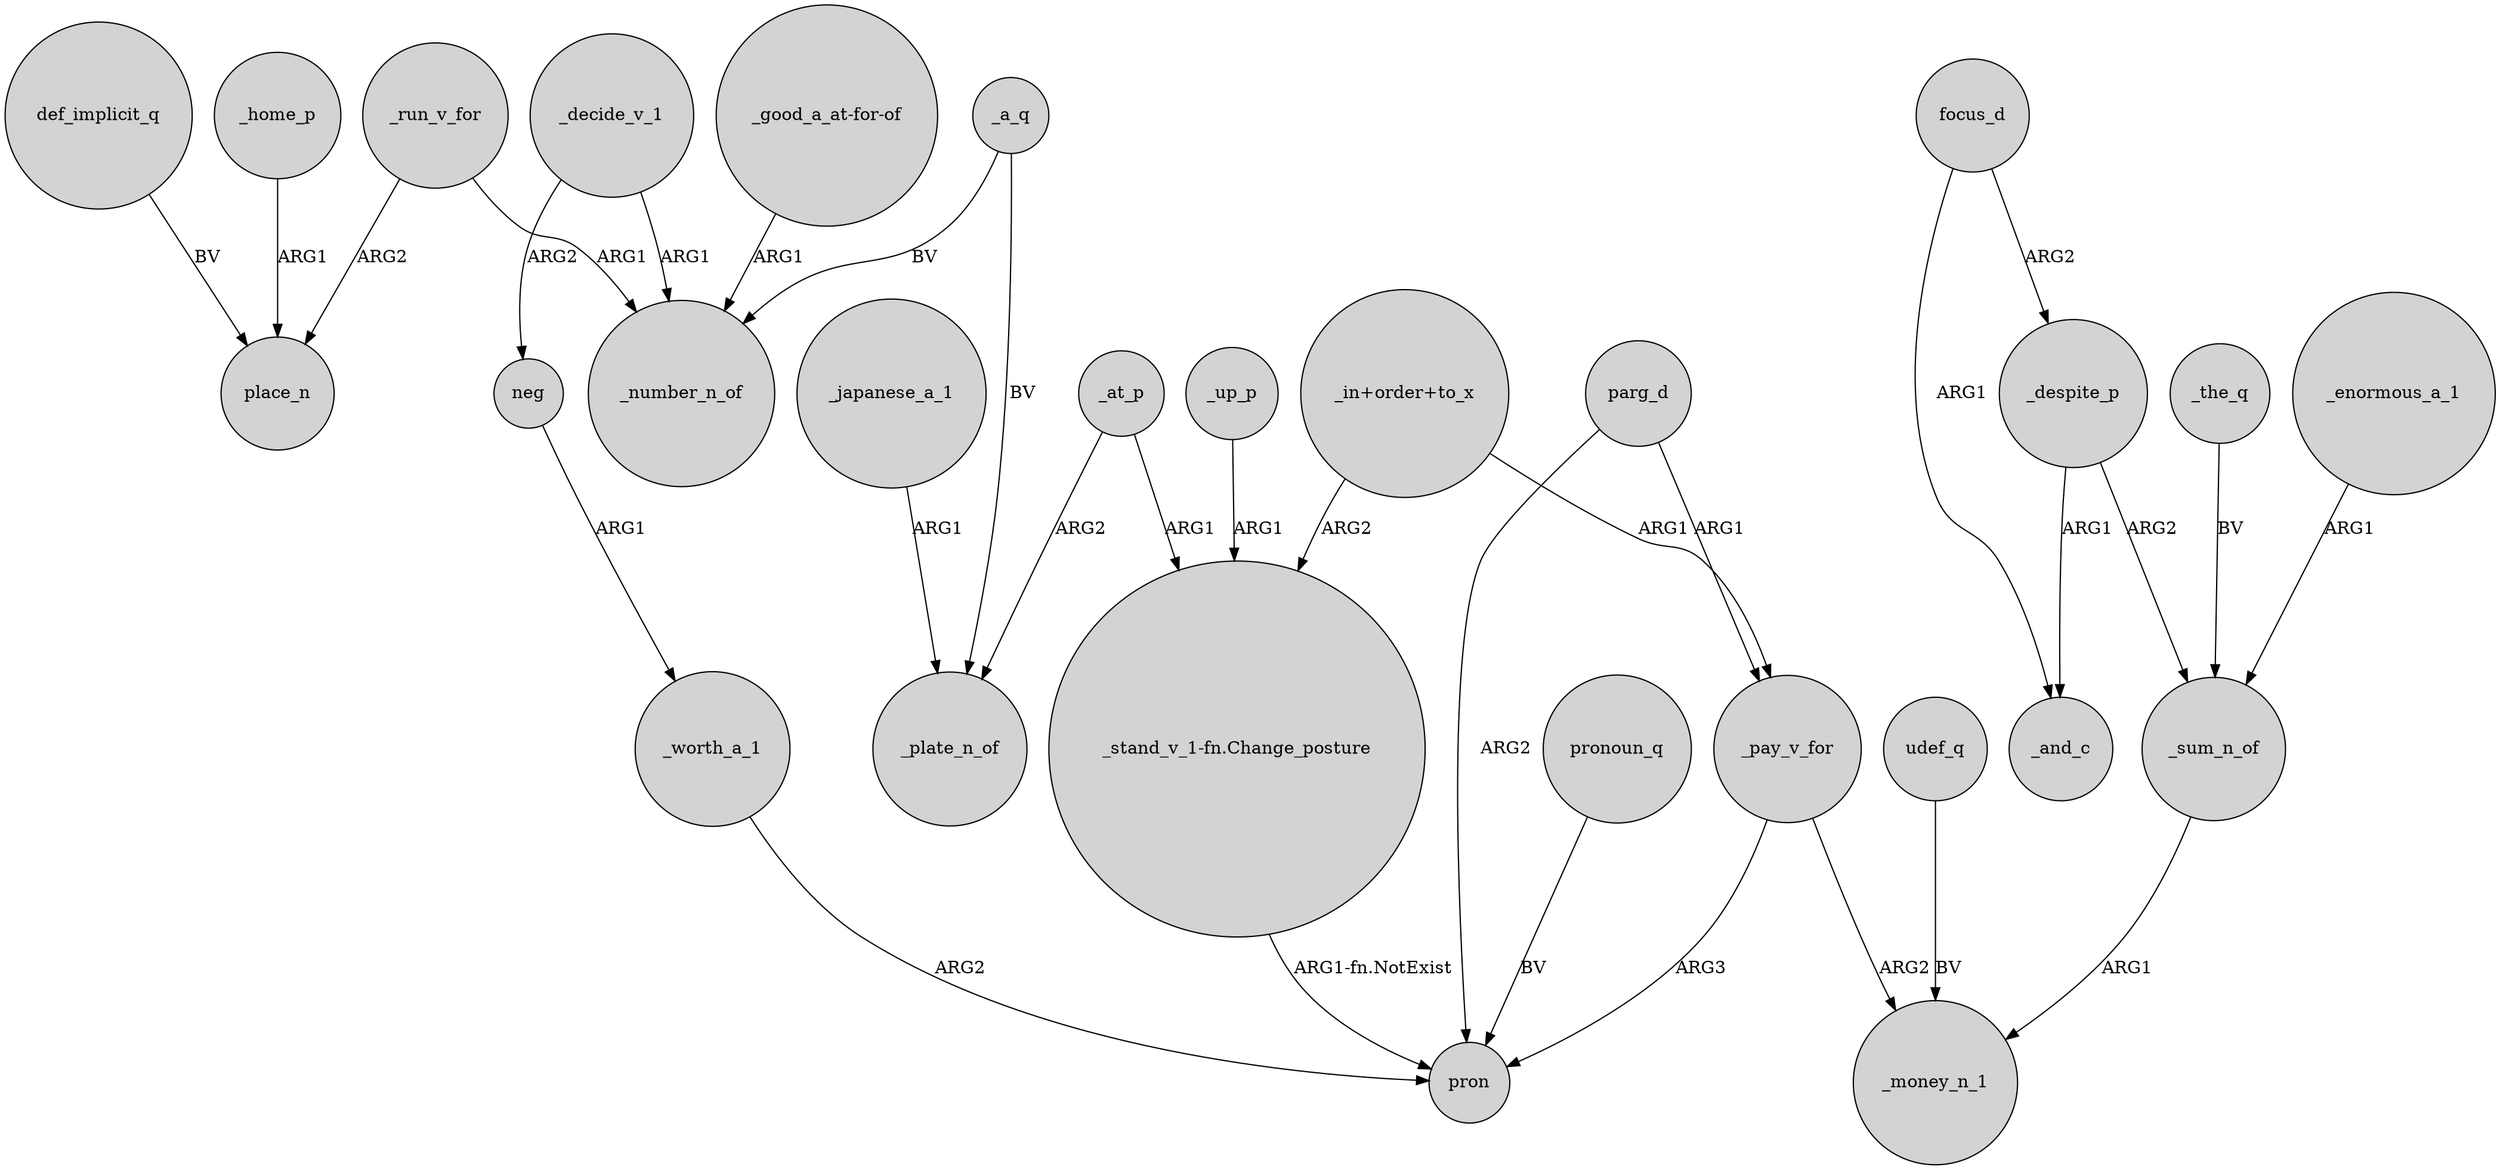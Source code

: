 digraph {
	node [shape=circle style=filled]
	_run_v_for -> place_n [label=ARG2]
	udef_q -> _money_n_1 [label=BV]
	_a_q -> _number_n_of [label=BV]
	_worth_a_1 -> pron [label=ARG2]
	_the_q -> _sum_n_of [label=BV]
	_at_p -> _plate_n_of [label=ARG2]
	_despite_p -> _and_c [label=ARG1]
	_pay_v_for -> pron [label=ARG3]
	neg -> _worth_a_1 [label=ARG1]
	_sum_n_of -> _money_n_1 [label=ARG1]
	_up_p -> "_stand_v_1-fn.Change_posture" [label=ARG1]
	focus_d -> _despite_p [label=ARG2]
	def_implicit_q -> place_n [label=BV]
	_despite_p -> _sum_n_of [label=ARG2]
	_japanese_a_1 -> _plate_n_of [label=ARG1]
	parg_d -> pron [label=ARG2]
	_decide_v_1 -> neg [label=ARG2]
	_run_v_for -> _number_n_of [label=ARG1]
	pronoun_q -> pron [label=BV]
	_pay_v_for -> _money_n_1 [label=ARG2]
	"_in+order+to_x" -> _pay_v_for [label=ARG1]
	_enormous_a_1 -> _sum_n_of [label=ARG1]
	_a_q -> _plate_n_of [label=BV]
	focus_d -> _and_c [label=ARG1]
	"_in+order+to_x" -> "_stand_v_1-fn.Change_posture" [label=ARG2]
	_at_p -> "_stand_v_1-fn.Change_posture" [label=ARG1]
	"_good_a_at-for-of" -> _number_n_of [label=ARG1]
	_decide_v_1 -> _number_n_of [label=ARG1]
	_home_p -> place_n [label=ARG1]
	parg_d -> _pay_v_for [label=ARG1]
	"_stand_v_1-fn.Change_posture" -> pron [label="ARG1-fn.NotExist"]
}

